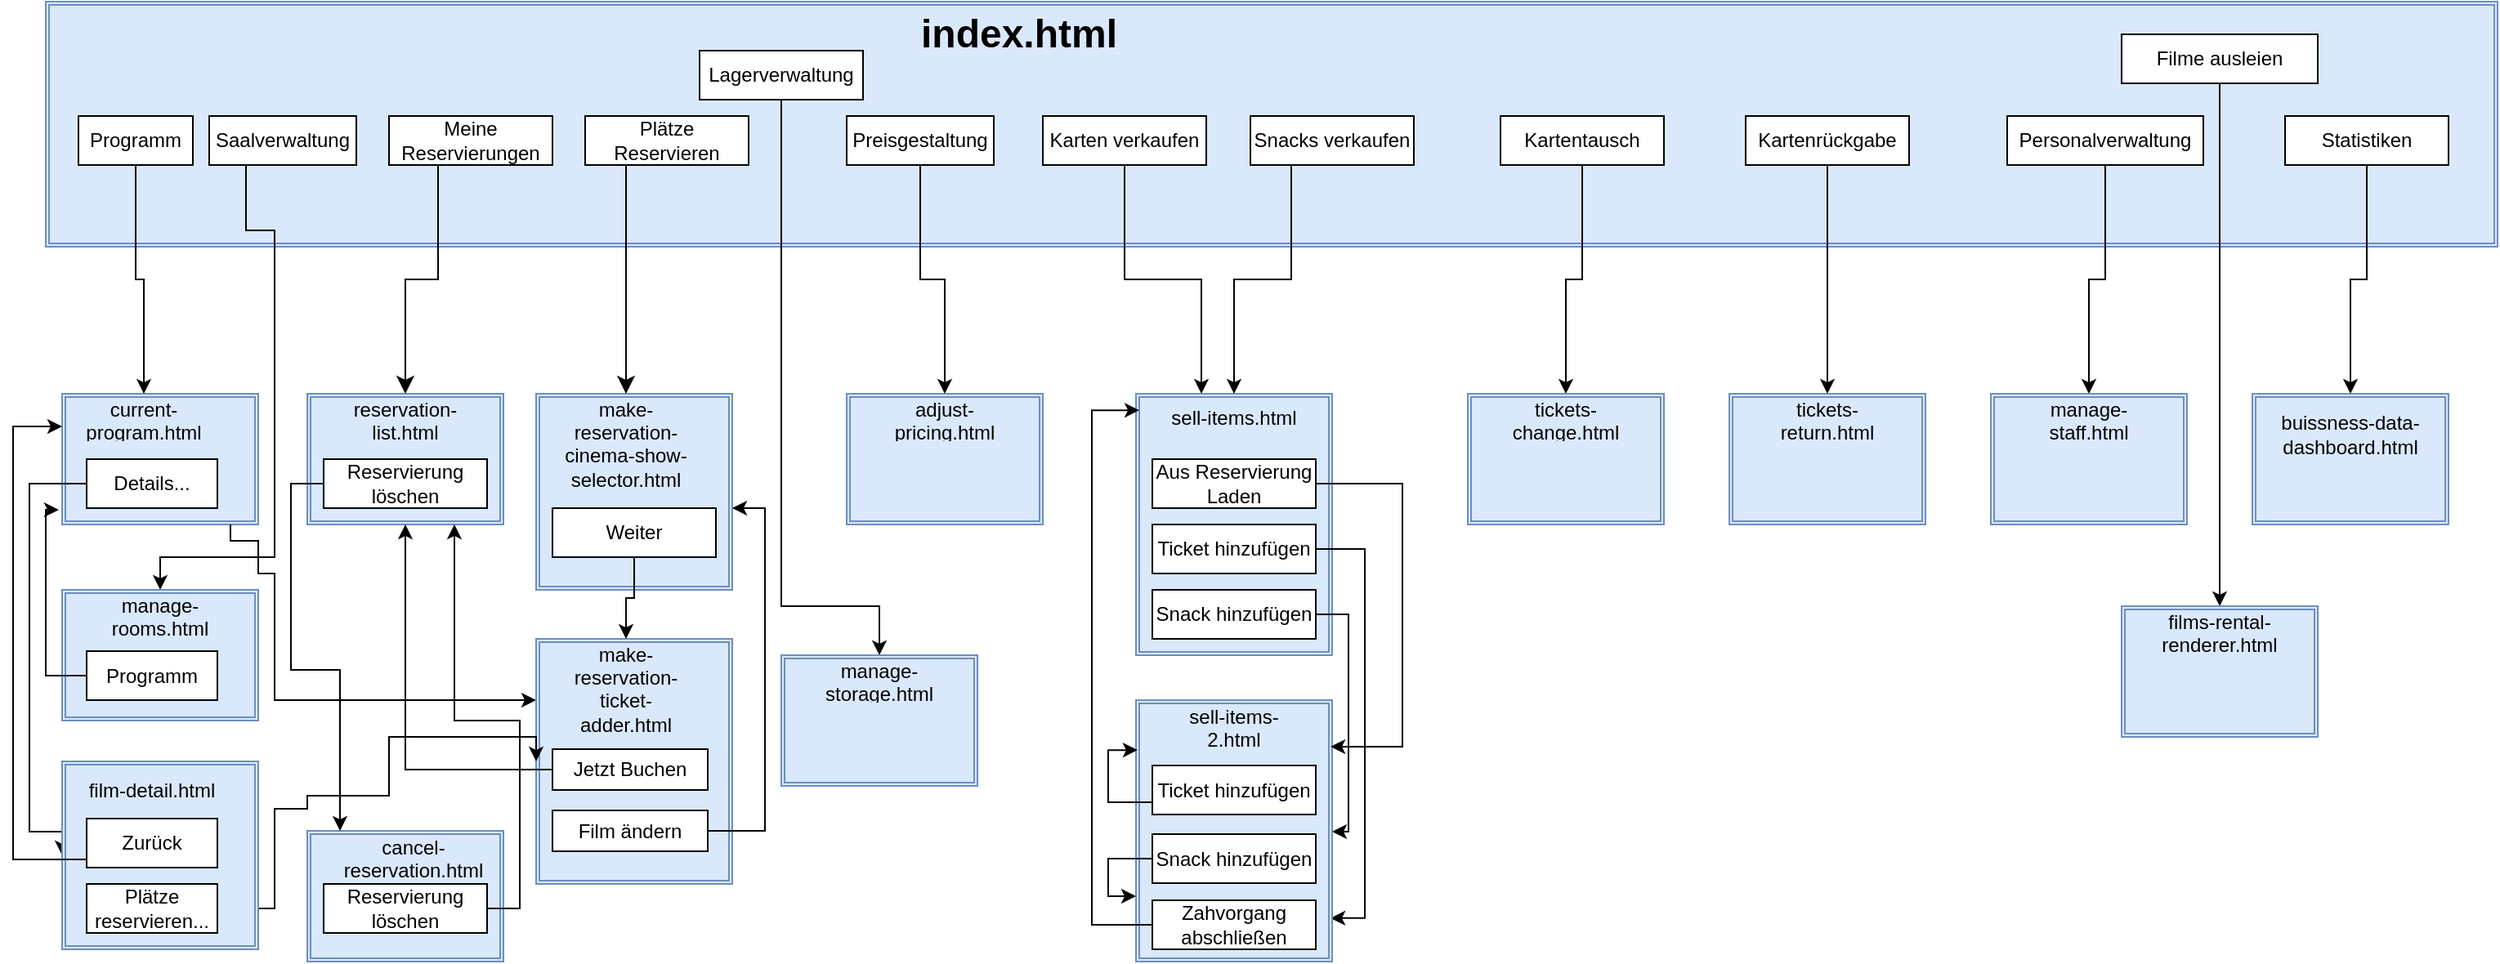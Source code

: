 <mxfile version="24.4.4" type="device">
  <diagram name="Seite-1" id="YMGrcAXvVB50B8oh9kBQ">
    <mxGraphModel dx="1434" dy="754" grid="1" gridSize="10" guides="1" tooltips="1" connect="1" arrows="1" fold="1" page="1" pageScale="1" pageWidth="1654" pageHeight="1169" math="0" shadow="0">
      <root>
        <mxCell id="0" />
        <mxCell id="1" parent="0" />
        <mxCell id="UabXOc1vm3OVl_ovUZzc-3" value="" style="shape=ext;double=1;rounded=0;whiteSpace=wrap;html=1;fillColor=#dae8fc;strokeColor=#6c8ebf;" parent="1" vertex="1">
          <mxGeometry x="50" y="300" width="120" height="80" as="geometry" />
        </mxCell>
        <mxCell id="UabXOc1vm3OVl_ovUZzc-1" value="" style="shape=ext;double=1;rounded=0;whiteSpace=wrap;html=1;fillColor=#dae8fc;strokeColor=#6c8ebf;" parent="1" vertex="1">
          <mxGeometry x="40" y="60" width="1500" height="150" as="geometry" />
        </mxCell>
        <mxCell id="UabXOc1vm3OVl_ovUZzc-2" value="&lt;div&gt;index.html&lt;/div&gt;" style="text;strokeColor=none;fillColor=none;html=1;fontSize=24;fontStyle=1;verticalAlign=middle;align=center;" parent="1" vertex="1">
          <mxGeometry x="585" y="60" width="100" height="40" as="geometry" />
        </mxCell>
        <mxCell id="UabXOc1vm3OVl_ovUZzc-65" style="edgeStyle=orthogonalEdgeStyle;rounded=0;orthogonalLoop=1;jettySize=auto;html=1;exitX=0.858;exitY=1;exitDx=0;exitDy=0;entryX=0;entryY=0.25;entryDx=0;entryDy=0;exitPerimeter=0;" parent="1" source="UabXOc1vm3OVl_ovUZzc-3" target="UabXOc1vm3OVl_ovUZzc-61" edge="1">
          <mxGeometry relative="1" as="geometry">
            <Array as="points">
              <mxPoint x="153" y="390" />
              <mxPoint x="170" y="390" />
              <mxPoint x="170" y="410" />
              <mxPoint x="180" y="410" />
              <mxPoint x="180" y="488" />
            </Array>
          </mxGeometry>
        </mxCell>
        <mxCell id="UabXOc1vm3OVl_ovUZzc-68" style="edgeStyle=orthogonalEdgeStyle;rounded=0;orthogonalLoop=1;jettySize=auto;html=1;exitX=0;exitY=0.5;exitDx=0;exitDy=0;entryX=0;entryY=0.5;entryDx=0;entryDy=0;" parent="1" source="ydZPKlkSevN6lA8EZoqg-30" target="UabXOc1vm3OVl_ovUZzc-66" edge="1">
          <mxGeometry relative="1" as="geometry">
            <Array as="points">
              <mxPoint x="30" y="355" />
              <mxPoint x="30" y="568" />
            </Array>
          </mxGeometry>
        </mxCell>
        <UserObject label="current-program.html" placeholders="1" name="Variable" id="UabXOc1vm3OVl_ovUZzc-5">
          <mxCell style="text;html=1;strokeColor=none;fillColor=none;align=center;verticalAlign=middle;whiteSpace=wrap;overflow=hidden;" parent="1" vertex="1">
            <mxGeometry x="60" y="300" width="80" height="30" as="geometry" />
          </mxCell>
        </UserObject>
        <mxCell id="UabXOc1vm3OVl_ovUZzc-39" style="edgeStyle=orthogonalEdgeStyle;rounded=0;orthogonalLoop=1;jettySize=auto;html=1;exitX=0.5;exitY=1;exitDx=0;exitDy=0;entryX=0.5;entryY=0;entryDx=0;entryDy=0;" parent="1" source="UabXOc1vm3OVl_ovUZzc-6" target="UabXOc1vm3OVl_ovUZzc-5" edge="1">
          <mxGeometry relative="1" as="geometry" />
        </mxCell>
        <mxCell id="UabXOc1vm3OVl_ovUZzc-6" value="Programm" style="html=1;whiteSpace=wrap;" parent="1" vertex="1">
          <mxGeometry x="60" y="130" width="70" height="30" as="geometry" />
        </mxCell>
        <mxCell id="UabXOc1vm3OVl_ovUZzc-8" value="Meine Reservierungen" style="html=1;whiteSpace=wrap;" parent="1" vertex="1">
          <mxGeometry x="250" y="130" width="100" height="30" as="geometry" />
        </mxCell>
        <mxCell id="UabXOc1vm3OVl_ovUZzc-9" value="" style="shape=ext;double=1;rounded=0;whiteSpace=wrap;html=1;fillColor=#dae8fc;strokeColor=#6c8ebf;" parent="1" vertex="1">
          <mxGeometry x="200" y="300" width="120" height="80" as="geometry" />
        </mxCell>
        <UserObject label="reservation-list.html" placeholders="1" name="Variable" id="UabXOc1vm3OVl_ovUZzc-10">
          <mxCell style="text;html=1;strokeColor=none;fillColor=none;align=center;verticalAlign=middle;whiteSpace=wrap;overflow=hidden;" parent="1" vertex="1">
            <mxGeometry x="220" y="300" width="80" height="30" as="geometry" />
          </mxCell>
        </UserObject>
        <mxCell id="UabXOc1vm3OVl_ovUZzc-11" value="" style="edgeStyle=segmentEdgeStyle;endArrow=classic;html=1;curved=0;rounded=0;endSize=8;startSize=8;exitX=0.5;exitY=1;exitDx=0;exitDy=0;entryX=0.5;entryY=0;entryDx=0;entryDy=0;" parent="1" source="UabXOc1vm3OVl_ovUZzc-8" target="UabXOc1vm3OVl_ovUZzc-10" edge="1">
          <mxGeometry width="50" height="50" relative="1" as="geometry">
            <mxPoint x="390" y="410" as="sourcePoint" />
            <mxPoint x="440" y="360" as="targetPoint" />
            <Array as="points">
              <mxPoint x="280" y="230" />
              <mxPoint x="260" y="230" />
            </Array>
          </mxGeometry>
        </mxCell>
        <mxCell id="UabXOc1vm3OVl_ovUZzc-12" value="Plätze Reservieren" style="html=1;whiteSpace=wrap;" parent="1" vertex="1">
          <mxGeometry x="370" y="130" width="100" height="30" as="geometry" />
        </mxCell>
        <mxCell id="UabXOc1vm3OVl_ovUZzc-13" value="" style="shape=ext;double=1;rounded=0;whiteSpace=wrap;html=1;fillColor=#dae8fc;strokeColor=#6c8ebf;" parent="1" vertex="1">
          <mxGeometry x="340" y="300" width="120" height="120" as="geometry" />
        </mxCell>
        <UserObject label="make-reservation-cinema-show-selector.html" placeholders="1" name="Variable" id="UabXOc1vm3OVl_ovUZzc-14">
          <mxCell style="text;html=1;strokeColor=none;fillColor=none;align=center;verticalAlign=middle;whiteSpace=wrap;overflow=hidden;" parent="1" vertex="1">
            <mxGeometry x="350" y="300" width="90" height="60" as="geometry" />
          </mxCell>
        </UserObject>
        <mxCell id="UabXOc1vm3OVl_ovUZzc-16" value="" style="edgeStyle=segmentEdgeStyle;endArrow=classic;html=1;curved=0;rounded=0;endSize=8;startSize=8;exitX=0.5;exitY=1;exitDx=0;exitDy=0;entryX=0.5;entryY=0;entryDx=0;entryDy=0;" parent="1" source="UabXOc1vm3OVl_ovUZzc-12" target="UabXOc1vm3OVl_ovUZzc-14" edge="1">
          <mxGeometry width="50" height="50" relative="1" as="geometry">
            <mxPoint x="390" y="410" as="sourcePoint" />
            <mxPoint x="440" y="360" as="targetPoint" />
          </mxGeometry>
        </mxCell>
        <mxCell id="UabXOc1vm3OVl_ovUZzc-57" style="edgeStyle=orthogonalEdgeStyle;rounded=0;orthogonalLoop=1;jettySize=auto;html=1;exitX=0.5;exitY=1;exitDx=0;exitDy=0;entryX=0.25;entryY=0;entryDx=0;entryDy=0;" parent="1" source="UabXOc1vm3OVl_ovUZzc-17" target="UabXOc1vm3OVl_ovUZzc-19" edge="1">
          <mxGeometry relative="1" as="geometry" />
        </mxCell>
        <mxCell id="UabXOc1vm3OVl_ovUZzc-17" value="Karten verkaufen" style="html=1;whiteSpace=wrap;" parent="1" vertex="1">
          <mxGeometry x="650" y="130" width="100" height="30" as="geometry" />
        </mxCell>
        <mxCell id="UabXOc1vm3OVl_ovUZzc-18" value="" style="shape=ext;double=1;rounded=0;whiteSpace=wrap;html=1;fillColor=#dae8fc;strokeColor=#6c8ebf;" parent="1" vertex="1">
          <mxGeometry x="707" y="300" width="120" height="160" as="geometry" />
        </mxCell>
        <UserObject label="sell-items.html" placeholders="1" name="Variable" id="UabXOc1vm3OVl_ovUZzc-19">
          <mxCell style="text;html=1;strokeColor=none;fillColor=none;align=center;verticalAlign=middle;whiteSpace=wrap;overflow=hidden;" parent="1" vertex="1">
            <mxGeometry x="727" y="300" width="80" height="30" as="geometry" />
          </mxCell>
        </UserObject>
        <mxCell id="UabXOc1vm3OVl_ovUZzc-56" style="edgeStyle=orthogonalEdgeStyle;rounded=0;orthogonalLoop=1;jettySize=auto;html=1;exitX=0.25;exitY=1;exitDx=0;exitDy=0;" parent="1" source="UabXOc1vm3OVl_ovUZzc-22" target="UabXOc1vm3OVl_ovUZzc-19" edge="1">
          <mxGeometry relative="1" as="geometry" />
        </mxCell>
        <mxCell id="UabXOc1vm3OVl_ovUZzc-22" value="Snacks verkaufen" style="html=1;whiteSpace=wrap;" parent="1" vertex="1">
          <mxGeometry x="777" y="130" width="100" height="30" as="geometry" />
        </mxCell>
        <mxCell id="UabXOc1vm3OVl_ovUZzc-55" style="edgeStyle=orthogonalEdgeStyle;rounded=0;orthogonalLoop=1;jettySize=auto;html=1;exitX=0.5;exitY=1;exitDx=0;exitDy=0;" parent="1" source="UabXOc1vm3OVl_ovUZzc-25" target="UabXOc1vm3OVl_ovUZzc-28" edge="1">
          <mxGeometry relative="1" as="geometry" />
        </mxCell>
        <mxCell id="UabXOc1vm3OVl_ovUZzc-25" value="Kartentausch" style="html=1;whiteSpace=wrap;" parent="1" vertex="1">
          <mxGeometry x="930" y="130" width="100" height="30" as="geometry" />
        </mxCell>
        <mxCell id="UabXOc1vm3OVl_ovUZzc-27" value="" style="shape=ext;double=1;rounded=0;whiteSpace=wrap;html=1;fillColor=#dae8fc;strokeColor=#6c8ebf;" parent="1" vertex="1">
          <mxGeometry x="910" y="300" width="120" height="80" as="geometry" />
        </mxCell>
        <UserObject label="&lt;div&gt;tickets-change.html&lt;/div&gt;" placeholders="1" name="Variable" id="UabXOc1vm3OVl_ovUZzc-28">
          <mxCell style="text;html=1;strokeColor=none;fillColor=none;align=center;verticalAlign=middle;whiteSpace=wrap;overflow=hidden;" parent="1" vertex="1">
            <mxGeometry x="930" y="300" width="80" height="30" as="geometry" />
          </mxCell>
        </UserObject>
        <mxCell id="UabXOc1vm3OVl_ovUZzc-34" style="edgeStyle=orthogonalEdgeStyle;rounded=0;orthogonalLoop=1;jettySize=auto;html=1;exitX=0.5;exitY=1;exitDx=0;exitDy=0;entryX=0.5;entryY=0;entryDx=0;entryDy=0;" parent="1" source="UabXOc1vm3OVl_ovUZzc-31" target="UabXOc1vm3OVl_ovUZzc-33" edge="1">
          <mxGeometry relative="1" as="geometry" />
        </mxCell>
        <mxCell id="UabXOc1vm3OVl_ovUZzc-31" value="Kartenrückgabe" style="html=1;whiteSpace=wrap;" parent="1" vertex="1">
          <mxGeometry x="1080" y="130" width="100" height="30" as="geometry" />
        </mxCell>
        <mxCell id="UabXOc1vm3OVl_ovUZzc-32" value="" style="shape=ext;double=1;rounded=0;whiteSpace=wrap;html=1;fillColor=#dae8fc;strokeColor=#6c8ebf;" parent="1" vertex="1">
          <mxGeometry x="1070" y="300" width="120" height="80" as="geometry" />
        </mxCell>
        <UserObject label="&lt;div&gt;tickets-return.html&lt;/div&gt;" placeholders="1" name="Variable" id="UabXOc1vm3OVl_ovUZzc-33">
          <mxCell style="text;html=1;strokeColor=none;fillColor=none;align=center;verticalAlign=middle;whiteSpace=wrap;overflow=hidden;" parent="1" vertex="1">
            <mxGeometry x="1090" y="300" width="80" height="30" as="geometry" />
          </mxCell>
        </UserObject>
        <mxCell id="UabXOc1vm3OVl_ovUZzc-38" style="edgeStyle=orthogonalEdgeStyle;rounded=0;orthogonalLoop=1;jettySize=auto;html=1;exitX=0.5;exitY=1;exitDx=0;exitDy=0;entryX=0.5;entryY=0;entryDx=0;entryDy=0;" parent="1" source="UabXOc1vm3OVl_ovUZzc-35" target="UabXOc1vm3OVl_ovUZzc-37" edge="1">
          <mxGeometry relative="1" as="geometry" />
        </mxCell>
        <mxCell id="UabXOc1vm3OVl_ovUZzc-35" value="Statistiken" style="html=1;whiteSpace=wrap;" parent="1" vertex="1">
          <mxGeometry x="1410" y="130" width="100" height="30" as="geometry" />
        </mxCell>
        <mxCell id="UabXOc1vm3OVl_ovUZzc-36" value="" style="shape=ext;double=1;rounded=0;whiteSpace=wrap;html=1;fillColor=#dae8fc;strokeColor=#6c8ebf;" parent="1" vertex="1">
          <mxGeometry x="1390" y="300" width="120" height="80" as="geometry" />
        </mxCell>
        <UserObject label="buissness-data-dashboard.html" placeholders="1" name="Variable" id="UabXOc1vm3OVl_ovUZzc-37">
          <mxCell style="text;html=1;strokeColor=none;fillColor=none;align=center;verticalAlign=middle;whiteSpace=wrap;overflow=hidden;" parent="1" vertex="1">
            <mxGeometry x="1405" y="300" width="90" height="50" as="geometry" />
          </mxCell>
        </UserObject>
        <mxCell id="UabXOc1vm3OVl_ovUZzc-44" style="edgeStyle=orthogonalEdgeStyle;rounded=0;orthogonalLoop=1;jettySize=auto;html=1;exitX=0.25;exitY=1;exitDx=0;exitDy=0;entryX=0.5;entryY=0;entryDx=0;entryDy=0;" parent="1" source="UabXOc1vm3OVl_ovUZzc-40" target="UabXOc1vm3OVl_ovUZzc-42" edge="1">
          <mxGeometry relative="1" as="geometry">
            <Array as="points">
              <mxPoint x="163" y="200" />
              <mxPoint x="180" y="200" />
              <mxPoint x="180" y="400" />
              <mxPoint x="110" y="400" />
            </Array>
          </mxGeometry>
        </mxCell>
        <mxCell id="UabXOc1vm3OVl_ovUZzc-40" value="Saalverwaltung" style="html=1;whiteSpace=wrap;" parent="1" vertex="1">
          <mxGeometry x="140" y="130" width="90" height="30" as="geometry" />
        </mxCell>
        <mxCell id="UabXOc1vm3OVl_ovUZzc-41" value="" style="shape=ext;double=1;rounded=0;whiteSpace=wrap;html=1;fillColor=#dae8fc;strokeColor=#6c8ebf;" parent="1" vertex="1">
          <mxGeometry x="50" y="420" width="120" height="80" as="geometry" />
        </mxCell>
        <UserObject label="manage-rooms.html" placeholders="1" name="Variable" id="UabXOc1vm3OVl_ovUZzc-42">
          <mxCell style="text;html=1;strokeColor=none;fillColor=none;align=center;verticalAlign=middle;whiteSpace=wrap;overflow=hidden;" parent="1" vertex="1">
            <mxGeometry x="70" y="420" width="80" height="30" as="geometry" />
          </mxCell>
        </UserObject>
        <mxCell id="UabXOc1vm3OVl_ovUZzc-48" style="edgeStyle=orthogonalEdgeStyle;rounded=0;orthogonalLoop=1;jettySize=auto;html=1;exitX=0.5;exitY=1;exitDx=0;exitDy=0;entryX=0.5;entryY=0;entryDx=0;entryDy=0;" parent="1" source="UabXOc1vm3OVl_ovUZzc-45" target="UabXOc1vm3OVl_ovUZzc-47" edge="1">
          <mxGeometry relative="1" as="geometry" />
        </mxCell>
        <mxCell id="UabXOc1vm3OVl_ovUZzc-45" value="Preisgestaltung" style="html=1;whiteSpace=wrap;" parent="1" vertex="1">
          <mxGeometry x="530" y="130" width="90" height="30" as="geometry" />
        </mxCell>
        <mxCell id="UabXOc1vm3OVl_ovUZzc-46" value="" style="shape=ext;double=1;rounded=0;whiteSpace=wrap;html=1;fillColor=#dae8fc;strokeColor=#6c8ebf;" parent="1" vertex="1">
          <mxGeometry x="530" y="300" width="120" height="80" as="geometry" />
        </mxCell>
        <UserObject label="adjust-pricing.html" placeholders="1" name="Variable" id="UabXOc1vm3OVl_ovUZzc-47">
          <mxCell style="text;html=1;strokeColor=none;fillColor=none;align=center;verticalAlign=middle;whiteSpace=wrap;overflow=hidden;" parent="1" vertex="1">
            <mxGeometry x="550" y="300" width="80" height="30" as="geometry" />
          </mxCell>
        </UserObject>
        <mxCell id="UabXOc1vm3OVl_ovUZzc-52" style="edgeStyle=orthogonalEdgeStyle;rounded=0;orthogonalLoop=1;jettySize=auto;html=1;exitX=0.5;exitY=1;exitDx=0;exitDy=0;entryX=0.5;entryY=0;entryDx=0;entryDy=0;" parent="1" source="UabXOc1vm3OVl_ovUZzc-49" target="UabXOc1vm3OVl_ovUZzc-51" edge="1">
          <mxGeometry relative="1" as="geometry" />
        </mxCell>
        <mxCell id="UabXOc1vm3OVl_ovUZzc-49" value="Personalverwaltung" style="html=1;whiteSpace=wrap;" parent="1" vertex="1">
          <mxGeometry x="1240" y="130" width="120" height="30" as="geometry" />
        </mxCell>
        <mxCell id="UabXOc1vm3OVl_ovUZzc-50" value="" style="shape=ext;double=1;rounded=0;whiteSpace=wrap;html=1;fillColor=#dae8fc;strokeColor=#6c8ebf;" parent="1" vertex="1">
          <mxGeometry x="1230" y="300" width="120" height="80" as="geometry" />
        </mxCell>
        <UserObject label="manage-staff.html" placeholders="1" name="Variable" id="UabXOc1vm3OVl_ovUZzc-51">
          <mxCell style="text;html=1;strokeColor=none;fillColor=none;align=center;verticalAlign=middle;whiteSpace=wrap;overflow=hidden;" parent="1" vertex="1">
            <mxGeometry x="1250" y="300" width="80" height="30" as="geometry" />
          </mxCell>
        </UserObject>
        <mxCell id="UabXOc1vm3OVl_ovUZzc-60" style="edgeStyle=orthogonalEdgeStyle;rounded=0;orthogonalLoop=1;jettySize=auto;html=1;exitX=0.5;exitY=1;exitDx=0;exitDy=0;entryX=0.5;entryY=0;entryDx=0;entryDy=0;" parent="1" source="UabXOc1vm3OVl_ovUZzc-53" target="UabXOc1vm3OVl_ovUZzc-59" edge="1">
          <mxGeometry relative="1" as="geometry">
            <Array as="points">
              <mxPoint x="490" y="430" />
              <mxPoint x="550" y="430" />
            </Array>
          </mxGeometry>
        </mxCell>
        <mxCell id="UabXOc1vm3OVl_ovUZzc-53" value="Lagerverwaltung" style="html=1;whiteSpace=wrap;" parent="1" vertex="1">
          <mxGeometry x="440" y="90" width="100" height="30" as="geometry" />
        </mxCell>
        <mxCell id="UabXOc1vm3OVl_ovUZzc-58" value="" style="shape=ext;double=1;rounded=0;whiteSpace=wrap;html=1;fillColor=#dae8fc;strokeColor=#6c8ebf;" parent="1" vertex="1">
          <mxGeometry x="490" y="460" width="120" height="80" as="geometry" />
        </mxCell>
        <UserObject label="manage-storage.html" placeholders="1" name="Variable" id="UabXOc1vm3OVl_ovUZzc-59">
          <mxCell style="text;html=1;strokeColor=none;fillColor=none;align=center;verticalAlign=middle;whiteSpace=wrap;overflow=hidden;" parent="1" vertex="1">
            <mxGeometry x="510" y="460" width="80" height="30" as="geometry" />
          </mxCell>
        </UserObject>
        <mxCell id="UabXOc1vm3OVl_ovUZzc-61" value="" style="shape=ext;double=1;rounded=0;whiteSpace=wrap;html=1;fillColor=#dae8fc;strokeColor=#6c8ebf;" parent="1" vertex="1">
          <mxGeometry x="340" y="450" width="120" height="150" as="geometry" />
        </mxCell>
        <UserObject label="make-reservation-ticket-adder.html" placeholders="1" name="Variable" id="UabXOc1vm3OVl_ovUZzc-62">
          <mxCell style="text;html=1;strokeColor=none;fillColor=none;align=center;verticalAlign=middle;whiteSpace=wrap;overflow=hidden;" parent="1" vertex="1">
            <mxGeometry x="350" y="450" width="90" height="60" as="geometry" />
          </mxCell>
        </UserObject>
        <mxCell id="UabXOc1vm3OVl_ovUZzc-64" style="edgeStyle=orthogonalEdgeStyle;rounded=0;orthogonalLoop=1;jettySize=auto;html=1;exitX=0.5;exitY=1;exitDx=0;exitDy=0;entryX=0.5;entryY=0;entryDx=0;entryDy=0;" parent="1" source="UabXOc1vm3OVl_ovUZzc-63" target="UabXOc1vm3OVl_ovUZzc-62" edge="1">
          <mxGeometry relative="1" as="geometry" />
        </mxCell>
        <mxCell id="UabXOc1vm3OVl_ovUZzc-63" value="Weiter" style="html=1;whiteSpace=wrap;" parent="1" vertex="1">
          <mxGeometry x="350" y="370" width="100" height="30" as="geometry" />
        </mxCell>
        <mxCell id="YHKd0X3Cm0A2dLe1Jh_H-1" style="edgeStyle=orthogonalEdgeStyle;rounded=0;orthogonalLoop=1;jettySize=auto;html=1;exitX=1;exitY=0.5;exitDx=0;exitDy=0;entryX=0;entryY=0.5;entryDx=0;entryDy=0;" edge="1" parent="1" source="YHKd0X3Cm0A2dLe1Jh_H-2" target="UabXOc1vm3OVl_ovUZzc-61">
          <mxGeometry relative="1" as="geometry">
            <Array as="points">
              <mxPoint x="180" y="615" />
              <mxPoint x="180" y="554" />
              <mxPoint x="200" y="554" />
              <mxPoint x="200" y="546" />
              <mxPoint x="250" y="546" />
              <mxPoint x="250" y="510" />
            </Array>
          </mxGeometry>
        </mxCell>
        <mxCell id="UabXOc1vm3OVl_ovUZzc-66" value="" style="shape=ext;double=1;rounded=0;whiteSpace=wrap;html=1;fillColor=#dae8fc;strokeColor=#6c8ebf;" parent="1" vertex="1">
          <mxGeometry x="50" y="525" width="120" height="115" as="geometry" />
        </mxCell>
        <UserObject label="film-detail.html" placeholders="1" name="Variable" id="UabXOc1vm3OVl_ovUZzc-67">
          <mxCell style="text;html=1;strokeColor=none;fillColor=none;align=center;verticalAlign=middle;whiteSpace=wrap;overflow=hidden;" parent="1" vertex="1">
            <mxGeometry x="60" y="525" width="90" height="35" as="geometry" />
          </mxCell>
        </UserObject>
        <mxCell id="ydZPKlkSevN6lA8EZoqg-2" style="edgeStyle=orthogonalEdgeStyle;rounded=0;orthogonalLoop=1;jettySize=auto;html=1;exitX=0;exitY=0.5;exitDx=0;exitDy=0;entryX=0;entryY=0.25;entryDx=0;entryDy=0;" parent="1" source="ydZPKlkSevN6lA8EZoqg-1" target="UabXOc1vm3OVl_ovUZzc-3" edge="1">
          <mxGeometry relative="1" as="geometry">
            <Array as="points">
              <mxPoint x="20" y="585" />
              <mxPoint x="20" y="320" />
            </Array>
          </mxGeometry>
        </mxCell>
        <mxCell id="ydZPKlkSevN6lA8EZoqg-1" value="Zurück" style="rounded=0;whiteSpace=wrap;html=1;" parent="1" vertex="1">
          <mxGeometry x="65" y="560" width="80" height="30" as="geometry" />
        </mxCell>
        <mxCell id="ydZPKlkSevN6lA8EZoqg-4" style="edgeStyle=orthogonalEdgeStyle;rounded=0;orthogonalLoop=1;jettySize=auto;html=1;exitX=0;exitY=0.5;exitDx=0;exitDy=0;" parent="1" source="ydZPKlkSevN6lA8EZoqg-3" target="UabXOc1vm3OVl_ovUZzc-9" edge="1">
          <mxGeometry relative="1" as="geometry" />
        </mxCell>
        <mxCell id="ydZPKlkSevN6lA8EZoqg-3" value="Jetzt Buchen" style="rounded=0;whiteSpace=wrap;html=1;" parent="1" vertex="1">
          <mxGeometry x="350" y="517.5" width="95" height="25" as="geometry" />
        </mxCell>
        <mxCell id="ydZPKlkSevN6lA8EZoqg-15" style="edgeStyle=orthogonalEdgeStyle;rounded=0;orthogonalLoop=1;jettySize=auto;html=1;exitX=1;exitY=0.5;exitDx=0;exitDy=0;entryX=0.992;entryY=0.834;entryDx=0;entryDy=0;entryPerimeter=0;" parent="1" source="ydZPKlkSevN6lA8EZoqg-5" target="ydZPKlkSevN6lA8EZoqg-8" edge="1">
          <mxGeometry relative="1" as="geometry">
            <mxPoint x="850" y="395" as="targetPoint" />
          </mxGeometry>
        </mxCell>
        <mxCell id="ydZPKlkSevN6lA8EZoqg-5" value="Ticket hinzufügen" style="html=1;whiteSpace=wrap;" parent="1" vertex="1">
          <mxGeometry x="717" y="380" width="100" height="30" as="geometry" />
        </mxCell>
        <mxCell id="ydZPKlkSevN6lA8EZoqg-6" value="Aus Reservierung Laden" style="html=1;whiteSpace=wrap;" parent="1" vertex="1">
          <mxGeometry x="717" y="340" width="100" height="30" as="geometry" />
        </mxCell>
        <mxCell id="ydZPKlkSevN6lA8EZoqg-16" style="edgeStyle=orthogonalEdgeStyle;rounded=0;orthogonalLoop=1;jettySize=auto;html=1;exitX=1;exitY=0.5;exitDx=0;exitDy=0;" parent="1" source="ydZPKlkSevN6lA8EZoqg-7" target="ydZPKlkSevN6lA8EZoqg-8" edge="1">
          <mxGeometry relative="1" as="geometry">
            <mxPoint x="850" y="435" as="targetPoint" />
            <Array as="points">
              <mxPoint x="837" y="435" />
              <mxPoint x="837" y="568" />
            </Array>
          </mxGeometry>
        </mxCell>
        <mxCell id="ydZPKlkSevN6lA8EZoqg-7" value="Snack hinzufügen" style="html=1;whiteSpace=wrap;" parent="1" vertex="1">
          <mxGeometry x="717" y="420" width="100" height="30" as="geometry" />
        </mxCell>
        <mxCell id="ydZPKlkSevN6lA8EZoqg-8" value="" style="shape=ext;double=1;rounded=0;whiteSpace=wrap;html=1;fillColor=#dae8fc;strokeColor=#6c8ebf;" parent="1" vertex="1">
          <mxGeometry x="707" y="487.5" width="120" height="160" as="geometry" />
        </mxCell>
        <UserObject label="sell-items-2.html" placeholders="1" name="Variable" id="ydZPKlkSevN6lA8EZoqg-10">
          <mxCell style="text;html=1;strokeColor=none;fillColor=none;align=center;verticalAlign=middle;whiteSpace=wrap;overflow=hidden;" parent="1" vertex="1">
            <mxGeometry x="727" y="487.5" width="80" height="30" as="geometry" />
          </mxCell>
        </UserObject>
        <mxCell id="ydZPKlkSevN6lA8EZoqg-11" value="Ticket hinzufügen" style="html=1;whiteSpace=wrap;" parent="1" vertex="1">
          <mxGeometry x="717" y="527.5" width="100" height="30" as="geometry" />
        </mxCell>
        <mxCell id="YHKd0X3Cm0A2dLe1Jh_H-8" style="edgeStyle=orthogonalEdgeStyle;rounded=0;orthogonalLoop=1;jettySize=auto;html=1;exitX=0;exitY=0.5;exitDx=0;exitDy=0;entryX=0;entryY=0.75;entryDx=0;entryDy=0;" edge="1" parent="1" source="ydZPKlkSevN6lA8EZoqg-12" target="ydZPKlkSevN6lA8EZoqg-8">
          <mxGeometry relative="1" as="geometry">
            <Array as="points">
              <mxPoint x="690" y="585" />
              <mxPoint x="690" y="608" />
            </Array>
          </mxGeometry>
        </mxCell>
        <mxCell id="ydZPKlkSevN6lA8EZoqg-12" value="Snack hinzufügen" style="html=1;whiteSpace=wrap;" parent="1" vertex="1">
          <mxGeometry x="717" y="569.5" width="100" height="30" as="geometry" />
        </mxCell>
        <mxCell id="ydZPKlkSevN6lA8EZoqg-13" value="Zahvorgang abschließen" style="html=1;whiteSpace=wrap;" parent="1" vertex="1">
          <mxGeometry x="717" y="610" width="100" height="30" as="geometry" />
        </mxCell>
        <mxCell id="ydZPKlkSevN6lA8EZoqg-14" style="edgeStyle=orthogonalEdgeStyle;rounded=0;orthogonalLoop=1;jettySize=auto;html=1;exitX=1;exitY=0.5;exitDx=0;exitDy=0;entryX=0.992;entryY=0.178;entryDx=0;entryDy=0;entryPerimeter=0;" parent="1" source="ydZPKlkSevN6lA8EZoqg-6" target="ydZPKlkSevN6lA8EZoqg-8" edge="1">
          <mxGeometry relative="1" as="geometry">
            <Array as="points">
              <mxPoint x="870" y="355" />
              <mxPoint x="870" y="516" />
            </Array>
          </mxGeometry>
        </mxCell>
        <mxCell id="ydZPKlkSevN6lA8EZoqg-17" style="edgeStyle=orthogonalEdgeStyle;rounded=0;orthogonalLoop=1;jettySize=auto;html=1;exitX=0;exitY=0.5;exitDx=0;exitDy=0;entryX=0.017;entryY=0.063;entryDx=0;entryDy=0;entryPerimeter=0;" parent="1" source="ydZPKlkSevN6lA8EZoqg-13" target="UabXOc1vm3OVl_ovUZzc-18" edge="1">
          <mxGeometry relative="1" as="geometry">
            <Array as="points">
              <mxPoint x="680" y="625" />
              <mxPoint x="680" y="310" />
            </Array>
          </mxGeometry>
        </mxCell>
        <mxCell id="ydZPKlkSevN6lA8EZoqg-22" style="edgeStyle=orthogonalEdgeStyle;rounded=0;orthogonalLoop=1;jettySize=auto;html=1;exitX=0.5;exitY=1;exitDx=0;exitDy=0;" parent="1" source="ydZPKlkSevN6lA8EZoqg-18" target="ydZPKlkSevN6lA8EZoqg-21" edge="1">
          <mxGeometry relative="1" as="geometry" />
        </mxCell>
        <mxCell id="ydZPKlkSevN6lA8EZoqg-18" value="Filme ausleien" style="html=1;whiteSpace=wrap;" parent="1" vertex="1">
          <mxGeometry x="1310" y="80" width="120" height="30" as="geometry" />
        </mxCell>
        <mxCell id="ydZPKlkSevN6lA8EZoqg-20" value="" style="shape=ext;double=1;rounded=0;whiteSpace=wrap;html=1;fillColor=#dae8fc;strokeColor=#6c8ebf;" parent="1" vertex="1">
          <mxGeometry x="1310" y="430" width="120" height="80" as="geometry" />
        </mxCell>
        <UserObject label="films-rental-renderer.html" placeholders="1" name="Variable" id="ydZPKlkSevN6lA8EZoqg-21">
          <mxCell style="text;html=1;strokeColor=none;fillColor=none;align=center;verticalAlign=middle;whiteSpace=wrap;overflow=hidden;" parent="1" vertex="1">
            <mxGeometry x="1330" y="430" width="80" height="30" as="geometry" />
          </mxCell>
        </UserObject>
        <mxCell id="ydZPKlkSevN6lA8EZoqg-23" value="" style="shape=ext;double=1;rounded=0;whiteSpace=wrap;html=1;fillColor=#dae8fc;strokeColor=#6c8ebf;" parent="1" vertex="1">
          <mxGeometry x="200" y="567.5" width="120" height="80" as="geometry" />
        </mxCell>
        <UserObject label="cancel-reservation.html" placeholders="1" name="Variable" id="ydZPKlkSevN6lA8EZoqg-24">
          <mxCell style="text;html=1;strokeColor=none;fillColor=none;align=center;verticalAlign=middle;whiteSpace=wrap;overflow=hidden;" parent="1" vertex="1">
            <mxGeometry x="220" y="567.5" width="90" height="30" as="geometry" />
          </mxCell>
        </UserObject>
        <mxCell id="ydZPKlkSevN6lA8EZoqg-26" style="edgeStyle=orthogonalEdgeStyle;rounded=0;orthogonalLoop=1;jettySize=auto;html=1;exitX=0;exitY=0.5;exitDx=0;exitDy=0;entryX=0;entryY=0;entryDx=0;entryDy=0;" parent="1" source="ydZPKlkSevN6lA8EZoqg-25" target="ydZPKlkSevN6lA8EZoqg-24" edge="1">
          <mxGeometry relative="1" as="geometry">
            <Array as="points">
              <mxPoint x="190" y="355" />
              <mxPoint x="190" y="469" />
              <mxPoint x="220" y="469" />
            </Array>
          </mxGeometry>
        </mxCell>
        <mxCell id="ydZPKlkSevN6lA8EZoqg-25" value="Reservierung löschen" style="html=1;whiteSpace=wrap;" parent="1" vertex="1">
          <mxGeometry x="210" y="340" width="100" height="30" as="geometry" />
        </mxCell>
        <mxCell id="ydZPKlkSevN6lA8EZoqg-29" style="edgeStyle=orthogonalEdgeStyle;rounded=0;orthogonalLoop=1;jettySize=auto;html=1;exitX=1;exitY=0.5;exitDx=0;exitDy=0;entryX=0.75;entryY=1;entryDx=0;entryDy=0;" parent="1" source="ydZPKlkSevN6lA8EZoqg-27" target="UabXOc1vm3OVl_ovUZzc-9" edge="1">
          <mxGeometry relative="1" as="geometry">
            <Array as="points">
              <mxPoint x="330" y="615" />
              <mxPoint x="330" y="500" />
              <mxPoint x="290" y="500" />
            </Array>
          </mxGeometry>
        </mxCell>
        <mxCell id="ydZPKlkSevN6lA8EZoqg-27" value="Reservierung löschen" style="html=1;whiteSpace=wrap;" parent="1" vertex="1">
          <mxGeometry x="210" y="600" width="100" height="30" as="geometry" />
        </mxCell>
        <mxCell id="ydZPKlkSevN6lA8EZoqg-30" value="Details..." style="rounded=0;whiteSpace=wrap;html=1;" parent="1" vertex="1">
          <mxGeometry x="65" y="340" width="80" height="30" as="geometry" />
        </mxCell>
        <mxCell id="YHKd0X3Cm0A2dLe1Jh_H-2" value="Plätze reservieren..." style="rounded=0;whiteSpace=wrap;html=1;" vertex="1" parent="1">
          <mxGeometry x="65" y="600" width="80" height="30" as="geometry" />
        </mxCell>
        <mxCell id="YHKd0X3Cm0A2dLe1Jh_H-3" value="Programm" style="rounded=0;whiteSpace=wrap;html=1;" vertex="1" parent="1">
          <mxGeometry x="65" y="457.5" width="80" height="30" as="geometry" />
        </mxCell>
        <mxCell id="YHKd0X3Cm0A2dLe1Jh_H-4" style="edgeStyle=orthogonalEdgeStyle;rounded=0;orthogonalLoop=1;jettySize=auto;html=1;exitX=0;exitY=0.5;exitDx=0;exitDy=0;entryX=-0.017;entryY=0.888;entryDx=0;entryDy=0;entryPerimeter=0;" edge="1" parent="1" source="YHKd0X3Cm0A2dLe1Jh_H-3" target="UabXOc1vm3OVl_ovUZzc-3">
          <mxGeometry relative="1" as="geometry">
            <Array as="points">
              <mxPoint x="40" y="473" />
              <mxPoint x="40" y="371" />
            </Array>
          </mxGeometry>
        </mxCell>
        <mxCell id="YHKd0X3Cm0A2dLe1Jh_H-5" value="Film ändern" style="rounded=0;whiteSpace=wrap;html=1;" vertex="1" parent="1">
          <mxGeometry x="350" y="555" width="95" height="25" as="geometry" />
        </mxCell>
        <mxCell id="YHKd0X3Cm0A2dLe1Jh_H-6" style="edgeStyle=orthogonalEdgeStyle;rounded=0;orthogonalLoop=1;jettySize=auto;html=1;exitX=1;exitY=0.5;exitDx=0;exitDy=0;entryX=1;entryY=0.583;entryDx=0;entryDy=0;entryPerimeter=0;" edge="1" parent="1" source="YHKd0X3Cm0A2dLe1Jh_H-5" target="UabXOc1vm3OVl_ovUZzc-13">
          <mxGeometry relative="1" as="geometry" />
        </mxCell>
        <mxCell id="YHKd0X3Cm0A2dLe1Jh_H-7" style="edgeStyle=orthogonalEdgeStyle;rounded=0;orthogonalLoop=1;jettySize=auto;html=1;exitX=0;exitY=0.5;exitDx=0;exitDy=0;entryX=0.008;entryY=0.191;entryDx=0;entryDy=0;entryPerimeter=0;" edge="1" parent="1" source="ydZPKlkSevN6lA8EZoqg-11" target="ydZPKlkSevN6lA8EZoqg-8">
          <mxGeometry relative="1" as="geometry">
            <Array as="points">
              <mxPoint x="717" y="550" />
              <mxPoint x="690" y="550" />
              <mxPoint x="690" y="518" />
            </Array>
          </mxGeometry>
        </mxCell>
      </root>
    </mxGraphModel>
  </diagram>
</mxfile>

